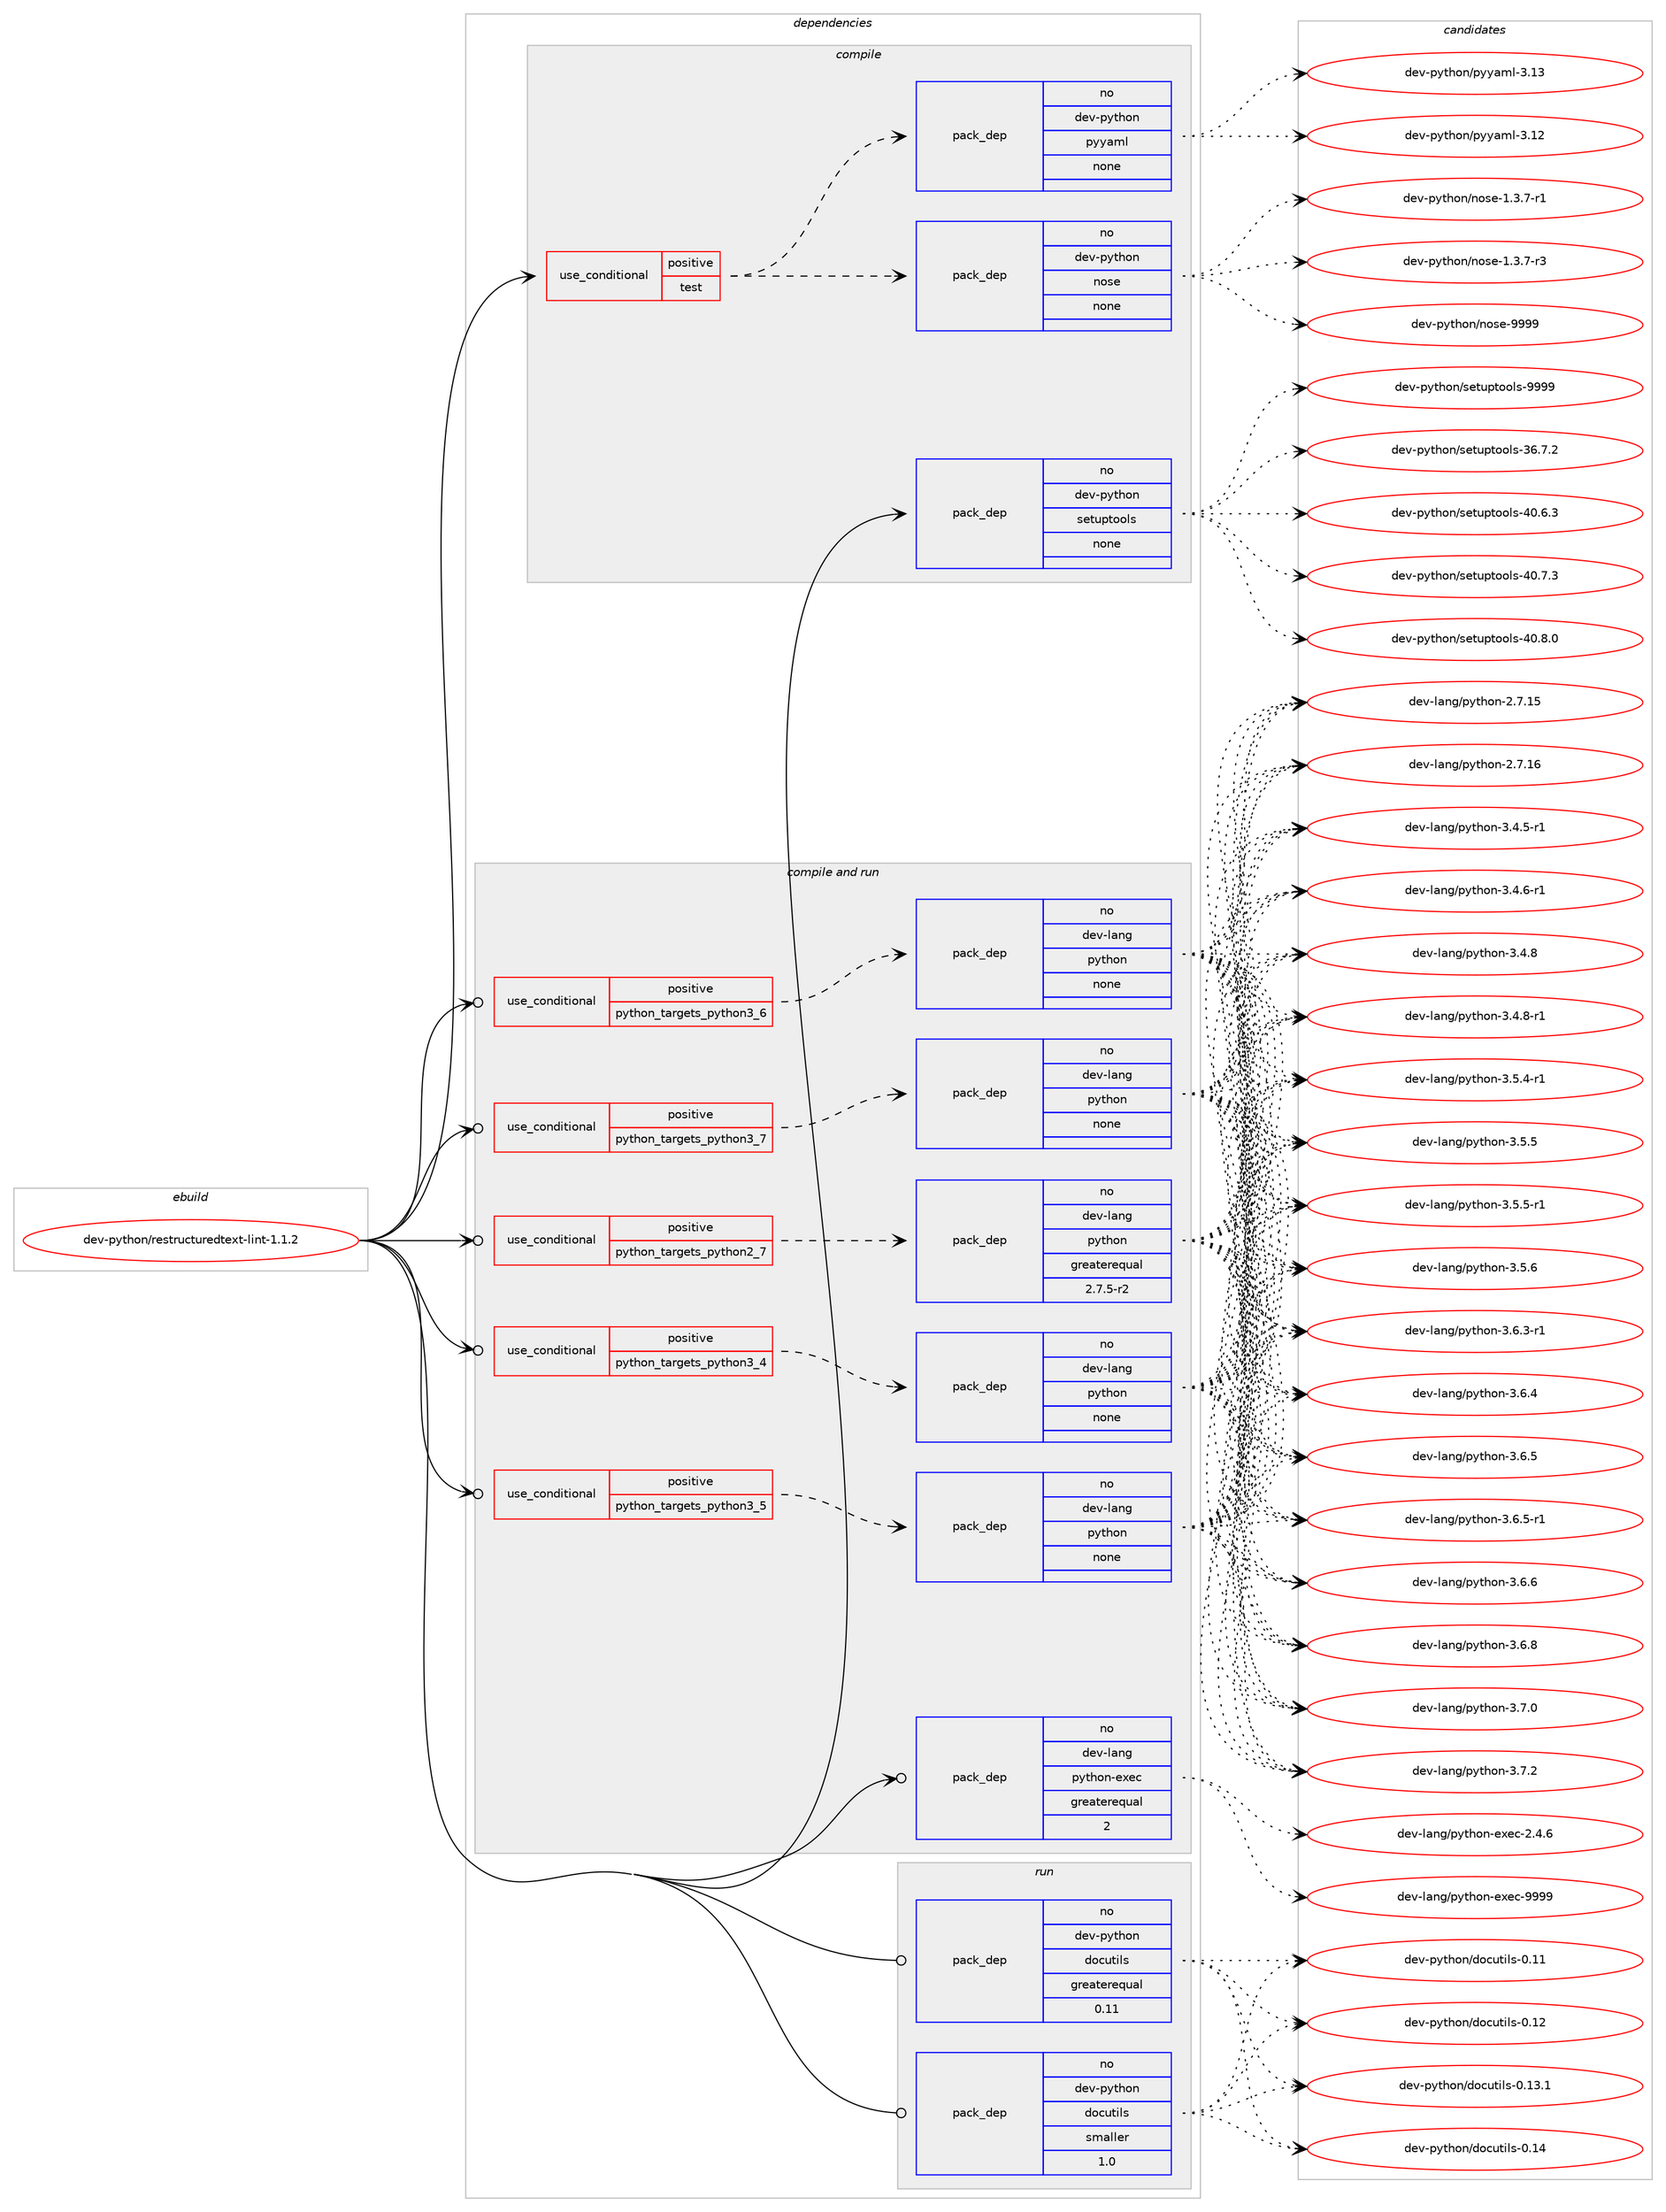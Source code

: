 digraph prolog {

# *************
# Graph options
# *************

newrank=true;
concentrate=true;
compound=true;
graph [rankdir=LR,fontname=Helvetica,fontsize=10,ranksep=1.5];#, ranksep=2.5, nodesep=0.2];
edge  [arrowhead=vee];
node  [fontname=Helvetica,fontsize=10];

# **********
# The ebuild
# **********

subgraph cluster_leftcol {
color=gray;
rank=same;
label=<<i>ebuild</i>>;
id [label="dev-python/restructuredtext-lint-1.1.2", color=red, width=4, href="../dev-python/restructuredtext-lint-1.1.2.svg"];
}

# ****************
# The dependencies
# ****************

subgraph cluster_midcol {
color=gray;
label=<<i>dependencies</i>>;
subgraph cluster_compile {
fillcolor="#eeeeee";
style=filled;
label=<<i>compile</i>>;
subgraph cond383885 {
dependency1439224 [label=<<TABLE BORDER="0" CELLBORDER="1" CELLSPACING="0" CELLPADDING="4"><TR><TD ROWSPAN="3" CELLPADDING="10">use_conditional</TD></TR><TR><TD>positive</TD></TR><TR><TD>test</TD></TR></TABLE>>, shape=none, color=red];
subgraph pack1031977 {
dependency1439225 [label=<<TABLE BORDER="0" CELLBORDER="1" CELLSPACING="0" CELLPADDING="4" WIDTH="220"><TR><TD ROWSPAN="6" CELLPADDING="30">pack_dep</TD></TR><TR><TD WIDTH="110">no</TD></TR><TR><TD>dev-python</TD></TR><TR><TD>nose</TD></TR><TR><TD>none</TD></TR><TR><TD></TD></TR></TABLE>>, shape=none, color=blue];
}
dependency1439224:e -> dependency1439225:w [weight=20,style="dashed",arrowhead="vee"];
subgraph pack1031978 {
dependency1439226 [label=<<TABLE BORDER="0" CELLBORDER="1" CELLSPACING="0" CELLPADDING="4" WIDTH="220"><TR><TD ROWSPAN="6" CELLPADDING="30">pack_dep</TD></TR><TR><TD WIDTH="110">no</TD></TR><TR><TD>dev-python</TD></TR><TR><TD>pyyaml</TD></TR><TR><TD>none</TD></TR><TR><TD></TD></TR></TABLE>>, shape=none, color=blue];
}
dependency1439224:e -> dependency1439226:w [weight=20,style="dashed",arrowhead="vee"];
}
id:e -> dependency1439224:w [weight=20,style="solid",arrowhead="vee"];
subgraph pack1031979 {
dependency1439227 [label=<<TABLE BORDER="0" CELLBORDER="1" CELLSPACING="0" CELLPADDING="4" WIDTH="220"><TR><TD ROWSPAN="6" CELLPADDING="30">pack_dep</TD></TR><TR><TD WIDTH="110">no</TD></TR><TR><TD>dev-python</TD></TR><TR><TD>setuptools</TD></TR><TR><TD>none</TD></TR><TR><TD></TD></TR></TABLE>>, shape=none, color=blue];
}
id:e -> dependency1439227:w [weight=20,style="solid",arrowhead="vee"];
}
subgraph cluster_compileandrun {
fillcolor="#eeeeee";
style=filled;
label=<<i>compile and run</i>>;
subgraph cond383886 {
dependency1439228 [label=<<TABLE BORDER="0" CELLBORDER="1" CELLSPACING="0" CELLPADDING="4"><TR><TD ROWSPAN="3" CELLPADDING="10">use_conditional</TD></TR><TR><TD>positive</TD></TR><TR><TD>python_targets_python2_7</TD></TR></TABLE>>, shape=none, color=red];
subgraph pack1031980 {
dependency1439229 [label=<<TABLE BORDER="0" CELLBORDER="1" CELLSPACING="0" CELLPADDING="4" WIDTH="220"><TR><TD ROWSPAN="6" CELLPADDING="30">pack_dep</TD></TR><TR><TD WIDTH="110">no</TD></TR><TR><TD>dev-lang</TD></TR><TR><TD>python</TD></TR><TR><TD>greaterequal</TD></TR><TR><TD>2.7.5-r2</TD></TR></TABLE>>, shape=none, color=blue];
}
dependency1439228:e -> dependency1439229:w [weight=20,style="dashed",arrowhead="vee"];
}
id:e -> dependency1439228:w [weight=20,style="solid",arrowhead="odotvee"];
subgraph cond383887 {
dependency1439230 [label=<<TABLE BORDER="0" CELLBORDER="1" CELLSPACING="0" CELLPADDING="4"><TR><TD ROWSPAN="3" CELLPADDING="10">use_conditional</TD></TR><TR><TD>positive</TD></TR><TR><TD>python_targets_python3_4</TD></TR></TABLE>>, shape=none, color=red];
subgraph pack1031981 {
dependency1439231 [label=<<TABLE BORDER="0" CELLBORDER="1" CELLSPACING="0" CELLPADDING="4" WIDTH="220"><TR><TD ROWSPAN="6" CELLPADDING="30">pack_dep</TD></TR><TR><TD WIDTH="110">no</TD></TR><TR><TD>dev-lang</TD></TR><TR><TD>python</TD></TR><TR><TD>none</TD></TR><TR><TD></TD></TR></TABLE>>, shape=none, color=blue];
}
dependency1439230:e -> dependency1439231:w [weight=20,style="dashed",arrowhead="vee"];
}
id:e -> dependency1439230:w [weight=20,style="solid",arrowhead="odotvee"];
subgraph cond383888 {
dependency1439232 [label=<<TABLE BORDER="0" CELLBORDER="1" CELLSPACING="0" CELLPADDING="4"><TR><TD ROWSPAN="3" CELLPADDING="10">use_conditional</TD></TR><TR><TD>positive</TD></TR><TR><TD>python_targets_python3_5</TD></TR></TABLE>>, shape=none, color=red];
subgraph pack1031982 {
dependency1439233 [label=<<TABLE BORDER="0" CELLBORDER="1" CELLSPACING="0" CELLPADDING="4" WIDTH="220"><TR><TD ROWSPAN="6" CELLPADDING="30">pack_dep</TD></TR><TR><TD WIDTH="110">no</TD></TR><TR><TD>dev-lang</TD></TR><TR><TD>python</TD></TR><TR><TD>none</TD></TR><TR><TD></TD></TR></TABLE>>, shape=none, color=blue];
}
dependency1439232:e -> dependency1439233:w [weight=20,style="dashed",arrowhead="vee"];
}
id:e -> dependency1439232:w [weight=20,style="solid",arrowhead="odotvee"];
subgraph cond383889 {
dependency1439234 [label=<<TABLE BORDER="0" CELLBORDER="1" CELLSPACING="0" CELLPADDING="4"><TR><TD ROWSPAN="3" CELLPADDING="10">use_conditional</TD></TR><TR><TD>positive</TD></TR><TR><TD>python_targets_python3_6</TD></TR></TABLE>>, shape=none, color=red];
subgraph pack1031983 {
dependency1439235 [label=<<TABLE BORDER="0" CELLBORDER="1" CELLSPACING="0" CELLPADDING="4" WIDTH="220"><TR><TD ROWSPAN="6" CELLPADDING="30">pack_dep</TD></TR><TR><TD WIDTH="110">no</TD></TR><TR><TD>dev-lang</TD></TR><TR><TD>python</TD></TR><TR><TD>none</TD></TR><TR><TD></TD></TR></TABLE>>, shape=none, color=blue];
}
dependency1439234:e -> dependency1439235:w [weight=20,style="dashed",arrowhead="vee"];
}
id:e -> dependency1439234:w [weight=20,style="solid",arrowhead="odotvee"];
subgraph cond383890 {
dependency1439236 [label=<<TABLE BORDER="0" CELLBORDER="1" CELLSPACING="0" CELLPADDING="4"><TR><TD ROWSPAN="3" CELLPADDING="10">use_conditional</TD></TR><TR><TD>positive</TD></TR><TR><TD>python_targets_python3_7</TD></TR></TABLE>>, shape=none, color=red];
subgraph pack1031984 {
dependency1439237 [label=<<TABLE BORDER="0" CELLBORDER="1" CELLSPACING="0" CELLPADDING="4" WIDTH="220"><TR><TD ROWSPAN="6" CELLPADDING="30">pack_dep</TD></TR><TR><TD WIDTH="110">no</TD></TR><TR><TD>dev-lang</TD></TR><TR><TD>python</TD></TR><TR><TD>none</TD></TR><TR><TD></TD></TR></TABLE>>, shape=none, color=blue];
}
dependency1439236:e -> dependency1439237:w [weight=20,style="dashed",arrowhead="vee"];
}
id:e -> dependency1439236:w [weight=20,style="solid",arrowhead="odotvee"];
subgraph pack1031985 {
dependency1439238 [label=<<TABLE BORDER="0" CELLBORDER="1" CELLSPACING="0" CELLPADDING="4" WIDTH="220"><TR><TD ROWSPAN="6" CELLPADDING="30">pack_dep</TD></TR><TR><TD WIDTH="110">no</TD></TR><TR><TD>dev-lang</TD></TR><TR><TD>python-exec</TD></TR><TR><TD>greaterequal</TD></TR><TR><TD>2</TD></TR></TABLE>>, shape=none, color=blue];
}
id:e -> dependency1439238:w [weight=20,style="solid",arrowhead="odotvee"];
}
subgraph cluster_run {
fillcolor="#eeeeee";
style=filled;
label=<<i>run</i>>;
subgraph pack1031986 {
dependency1439239 [label=<<TABLE BORDER="0" CELLBORDER="1" CELLSPACING="0" CELLPADDING="4" WIDTH="220"><TR><TD ROWSPAN="6" CELLPADDING="30">pack_dep</TD></TR><TR><TD WIDTH="110">no</TD></TR><TR><TD>dev-python</TD></TR><TR><TD>docutils</TD></TR><TR><TD>greaterequal</TD></TR><TR><TD>0.11</TD></TR></TABLE>>, shape=none, color=blue];
}
id:e -> dependency1439239:w [weight=20,style="solid",arrowhead="odot"];
subgraph pack1031987 {
dependency1439240 [label=<<TABLE BORDER="0" CELLBORDER="1" CELLSPACING="0" CELLPADDING="4" WIDTH="220"><TR><TD ROWSPAN="6" CELLPADDING="30">pack_dep</TD></TR><TR><TD WIDTH="110">no</TD></TR><TR><TD>dev-python</TD></TR><TR><TD>docutils</TD></TR><TR><TD>smaller</TD></TR><TR><TD>1.0</TD></TR></TABLE>>, shape=none, color=blue];
}
id:e -> dependency1439240:w [weight=20,style="solid",arrowhead="odot"];
}
}

# **************
# The candidates
# **************

subgraph cluster_choices {
rank=same;
color=gray;
label=<<i>candidates</i>>;

subgraph choice1031977 {
color=black;
nodesep=1;
choice10010111845112121116104111110471101111151014549465146554511449 [label="dev-python/nose-1.3.7-r1", color=red, width=4,href="../dev-python/nose-1.3.7-r1.svg"];
choice10010111845112121116104111110471101111151014549465146554511451 [label="dev-python/nose-1.3.7-r3", color=red, width=4,href="../dev-python/nose-1.3.7-r3.svg"];
choice10010111845112121116104111110471101111151014557575757 [label="dev-python/nose-9999", color=red, width=4,href="../dev-python/nose-9999.svg"];
dependency1439225:e -> choice10010111845112121116104111110471101111151014549465146554511449:w [style=dotted,weight="100"];
dependency1439225:e -> choice10010111845112121116104111110471101111151014549465146554511451:w [style=dotted,weight="100"];
dependency1439225:e -> choice10010111845112121116104111110471101111151014557575757:w [style=dotted,weight="100"];
}
subgraph choice1031978 {
color=black;
nodesep=1;
choice1001011184511212111610411111047112121121971091084551464950 [label="dev-python/pyyaml-3.12", color=red, width=4,href="../dev-python/pyyaml-3.12.svg"];
choice1001011184511212111610411111047112121121971091084551464951 [label="dev-python/pyyaml-3.13", color=red, width=4,href="../dev-python/pyyaml-3.13.svg"];
dependency1439226:e -> choice1001011184511212111610411111047112121121971091084551464950:w [style=dotted,weight="100"];
dependency1439226:e -> choice1001011184511212111610411111047112121121971091084551464951:w [style=dotted,weight="100"];
}
subgraph choice1031979 {
color=black;
nodesep=1;
choice100101118451121211161041111104711510111611711211611111110811545515446554650 [label="dev-python/setuptools-36.7.2", color=red, width=4,href="../dev-python/setuptools-36.7.2.svg"];
choice100101118451121211161041111104711510111611711211611111110811545524846544651 [label="dev-python/setuptools-40.6.3", color=red, width=4,href="../dev-python/setuptools-40.6.3.svg"];
choice100101118451121211161041111104711510111611711211611111110811545524846554651 [label="dev-python/setuptools-40.7.3", color=red, width=4,href="../dev-python/setuptools-40.7.3.svg"];
choice100101118451121211161041111104711510111611711211611111110811545524846564648 [label="dev-python/setuptools-40.8.0", color=red, width=4,href="../dev-python/setuptools-40.8.0.svg"];
choice10010111845112121116104111110471151011161171121161111111081154557575757 [label="dev-python/setuptools-9999", color=red, width=4,href="../dev-python/setuptools-9999.svg"];
dependency1439227:e -> choice100101118451121211161041111104711510111611711211611111110811545515446554650:w [style=dotted,weight="100"];
dependency1439227:e -> choice100101118451121211161041111104711510111611711211611111110811545524846544651:w [style=dotted,weight="100"];
dependency1439227:e -> choice100101118451121211161041111104711510111611711211611111110811545524846554651:w [style=dotted,weight="100"];
dependency1439227:e -> choice100101118451121211161041111104711510111611711211611111110811545524846564648:w [style=dotted,weight="100"];
dependency1439227:e -> choice10010111845112121116104111110471151011161171121161111111081154557575757:w [style=dotted,weight="100"];
}
subgraph choice1031980 {
color=black;
nodesep=1;
choice10010111845108971101034711212111610411111045504655464953 [label="dev-lang/python-2.7.15", color=red, width=4,href="../dev-lang/python-2.7.15.svg"];
choice10010111845108971101034711212111610411111045504655464954 [label="dev-lang/python-2.7.16", color=red, width=4,href="../dev-lang/python-2.7.16.svg"];
choice1001011184510897110103471121211161041111104551465246534511449 [label="dev-lang/python-3.4.5-r1", color=red, width=4,href="../dev-lang/python-3.4.5-r1.svg"];
choice1001011184510897110103471121211161041111104551465246544511449 [label="dev-lang/python-3.4.6-r1", color=red, width=4,href="../dev-lang/python-3.4.6-r1.svg"];
choice100101118451089711010347112121116104111110455146524656 [label="dev-lang/python-3.4.8", color=red, width=4,href="../dev-lang/python-3.4.8.svg"];
choice1001011184510897110103471121211161041111104551465246564511449 [label="dev-lang/python-3.4.8-r1", color=red, width=4,href="../dev-lang/python-3.4.8-r1.svg"];
choice1001011184510897110103471121211161041111104551465346524511449 [label="dev-lang/python-3.5.4-r1", color=red, width=4,href="../dev-lang/python-3.5.4-r1.svg"];
choice100101118451089711010347112121116104111110455146534653 [label="dev-lang/python-3.5.5", color=red, width=4,href="../dev-lang/python-3.5.5.svg"];
choice1001011184510897110103471121211161041111104551465346534511449 [label="dev-lang/python-3.5.5-r1", color=red, width=4,href="../dev-lang/python-3.5.5-r1.svg"];
choice100101118451089711010347112121116104111110455146534654 [label="dev-lang/python-3.5.6", color=red, width=4,href="../dev-lang/python-3.5.6.svg"];
choice1001011184510897110103471121211161041111104551465446514511449 [label="dev-lang/python-3.6.3-r1", color=red, width=4,href="../dev-lang/python-3.6.3-r1.svg"];
choice100101118451089711010347112121116104111110455146544652 [label="dev-lang/python-3.6.4", color=red, width=4,href="../dev-lang/python-3.6.4.svg"];
choice100101118451089711010347112121116104111110455146544653 [label="dev-lang/python-3.6.5", color=red, width=4,href="../dev-lang/python-3.6.5.svg"];
choice1001011184510897110103471121211161041111104551465446534511449 [label="dev-lang/python-3.6.5-r1", color=red, width=4,href="../dev-lang/python-3.6.5-r1.svg"];
choice100101118451089711010347112121116104111110455146544654 [label="dev-lang/python-3.6.6", color=red, width=4,href="../dev-lang/python-3.6.6.svg"];
choice100101118451089711010347112121116104111110455146544656 [label="dev-lang/python-3.6.8", color=red, width=4,href="../dev-lang/python-3.6.8.svg"];
choice100101118451089711010347112121116104111110455146554648 [label="dev-lang/python-3.7.0", color=red, width=4,href="../dev-lang/python-3.7.0.svg"];
choice100101118451089711010347112121116104111110455146554650 [label="dev-lang/python-3.7.2", color=red, width=4,href="../dev-lang/python-3.7.2.svg"];
dependency1439229:e -> choice10010111845108971101034711212111610411111045504655464953:w [style=dotted,weight="100"];
dependency1439229:e -> choice10010111845108971101034711212111610411111045504655464954:w [style=dotted,weight="100"];
dependency1439229:e -> choice1001011184510897110103471121211161041111104551465246534511449:w [style=dotted,weight="100"];
dependency1439229:e -> choice1001011184510897110103471121211161041111104551465246544511449:w [style=dotted,weight="100"];
dependency1439229:e -> choice100101118451089711010347112121116104111110455146524656:w [style=dotted,weight="100"];
dependency1439229:e -> choice1001011184510897110103471121211161041111104551465246564511449:w [style=dotted,weight="100"];
dependency1439229:e -> choice1001011184510897110103471121211161041111104551465346524511449:w [style=dotted,weight="100"];
dependency1439229:e -> choice100101118451089711010347112121116104111110455146534653:w [style=dotted,weight="100"];
dependency1439229:e -> choice1001011184510897110103471121211161041111104551465346534511449:w [style=dotted,weight="100"];
dependency1439229:e -> choice100101118451089711010347112121116104111110455146534654:w [style=dotted,weight="100"];
dependency1439229:e -> choice1001011184510897110103471121211161041111104551465446514511449:w [style=dotted,weight="100"];
dependency1439229:e -> choice100101118451089711010347112121116104111110455146544652:w [style=dotted,weight="100"];
dependency1439229:e -> choice100101118451089711010347112121116104111110455146544653:w [style=dotted,weight="100"];
dependency1439229:e -> choice1001011184510897110103471121211161041111104551465446534511449:w [style=dotted,weight="100"];
dependency1439229:e -> choice100101118451089711010347112121116104111110455146544654:w [style=dotted,weight="100"];
dependency1439229:e -> choice100101118451089711010347112121116104111110455146544656:w [style=dotted,weight="100"];
dependency1439229:e -> choice100101118451089711010347112121116104111110455146554648:w [style=dotted,weight="100"];
dependency1439229:e -> choice100101118451089711010347112121116104111110455146554650:w [style=dotted,weight="100"];
}
subgraph choice1031981 {
color=black;
nodesep=1;
choice10010111845108971101034711212111610411111045504655464953 [label="dev-lang/python-2.7.15", color=red, width=4,href="../dev-lang/python-2.7.15.svg"];
choice10010111845108971101034711212111610411111045504655464954 [label="dev-lang/python-2.7.16", color=red, width=4,href="../dev-lang/python-2.7.16.svg"];
choice1001011184510897110103471121211161041111104551465246534511449 [label="dev-lang/python-3.4.5-r1", color=red, width=4,href="../dev-lang/python-3.4.5-r1.svg"];
choice1001011184510897110103471121211161041111104551465246544511449 [label="dev-lang/python-3.4.6-r1", color=red, width=4,href="../dev-lang/python-3.4.6-r1.svg"];
choice100101118451089711010347112121116104111110455146524656 [label="dev-lang/python-3.4.8", color=red, width=4,href="../dev-lang/python-3.4.8.svg"];
choice1001011184510897110103471121211161041111104551465246564511449 [label="dev-lang/python-3.4.8-r1", color=red, width=4,href="../dev-lang/python-3.4.8-r1.svg"];
choice1001011184510897110103471121211161041111104551465346524511449 [label="dev-lang/python-3.5.4-r1", color=red, width=4,href="../dev-lang/python-3.5.4-r1.svg"];
choice100101118451089711010347112121116104111110455146534653 [label="dev-lang/python-3.5.5", color=red, width=4,href="../dev-lang/python-3.5.5.svg"];
choice1001011184510897110103471121211161041111104551465346534511449 [label="dev-lang/python-3.5.5-r1", color=red, width=4,href="../dev-lang/python-3.5.5-r1.svg"];
choice100101118451089711010347112121116104111110455146534654 [label="dev-lang/python-3.5.6", color=red, width=4,href="../dev-lang/python-3.5.6.svg"];
choice1001011184510897110103471121211161041111104551465446514511449 [label="dev-lang/python-3.6.3-r1", color=red, width=4,href="../dev-lang/python-3.6.3-r1.svg"];
choice100101118451089711010347112121116104111110455146544652 [label="dev-lang/python-3.6.4", color=red, width=4,href="../dev-lang/python-3.6.4.svg"];
choice100101118451089711010347112121116104111110455146544653 [label="dev-lang/python-3.6.5", color=red, width=4,href="../dev-lang/python-3.6.5.svg"];
choice1001011184510897110103471121211161041111104551465446534511449 [label="dev-lang/python-3.6.5-r1", color=red, width=4,href="../dev-lang/python-3.6.5-r1.svg"];
choice100101118451089711010347112121116104111110455146544654 [label="dev-lang/python-3.6.6", color=red, width=4,href="../dev-lang/python-3.6.6.svg"];
choice100101118451089711010347112121116104111110455146544656 [label="dev-lang/python-3.6.8", color=red, width=4,href="../dev-lang/python-3.6.8.svg"];
choice100101118451089711010347112121116104111110455146554648 [label="dev-lang/python-3.7.0", color=red, width=4,href="../dev-lang/python-3.7.0.svg"];
choice100101118451089711010347112121116104111110455146554650 [label="dev-lang/python-3.7.2", color=red, width=4,href="../dev-lang/python-3.7.2.svg"];
dependency1439231:e -> choice10010111845108971101034711212111610411111045504655464953:w [style=dotted,weight="100"];
dependency1439231:e -> choice10010111845108971101034711212111610411111045504655464954:w [style=dotted,weight="100"];
dependency1439231:e -> choice1001011184510897110103471121211161041111104551465246534511449:w [style=dotted,weight="100"];
dependency1439231:e -> choice1001011184510897110103471121211161041111104551465246544511449:w [style=dotted,weight="100"];
dependency1439231:e -> choice100101118451089711010347112121116104111110455146524656:w [style=dotted,weight="100"];
dependency1439231:e -> choice1001011184510897110103471121211161041111104551465246564511449:w [style=dotted,weight="100"];
dependency1439231:e -> choice1001011184510897110103471121211161041111104551465346524511449:w [style=dotted,weight="100"];
dependency1439231:e -> choice100101118451089711010347112121116104111110455146534653:w [style=dotted,weight="100"];
dependency1439231:e -> choice1001011184510897110103471121211161041111104551465346534511449:w [style=dotted,weight="100"];
dependency1439231:e -> choice100101118451089711010347112121116104111110455146534654:w [style=dotted,weight="100"];
dependency1439231:e -> choice1001011184510897110103471121211161041111104551465446514511449:w [style=dotted,weight="100"];
dependency1439231:e -> choice100101118451089711010347112121116104111110455146544652:w [style=dotted,weight="100"];
dependency1439231:e -> choice100101118451089711010347112121116104111110455146544653:w [style=dotted,weight="100"];
dependency1439231:e -> choice1001011184510897110103471121211161041111104551465446534511449:w [style=dotted,weight="100"];
dependency1439231:e -> choice100101118451089711010347112121116104111110455146544654:w [style=dotted,weight="100"];
dependency1439231:e -> choice100101118451089711010347112121116104111110455146544656:w [style=dotted,weight="100"];
dependency1439231:e -> choice100101118451089711010347112121116104111110455146554648:w [style=dotted,weight="100"];
dependency1439231:e -> choice100101118451089711010347112121116104111110455146554650:w [style=dotted,weight="100"];
}
subgraph choice1031982 {
color=black;
nodesep=1;
choice10010111845108971101034711212111610411111045504655464953 [label="dev-lang/python-2.7.15", color=red, width=4,href="../dev-lang/python-2.7.15.svg"];
choice10010111845108971101034711212111610411111045504655464954 [label="dev-lang/python-2.7.16", color=red, width=4,href="../dev-lang/python-2.7.16.svg"];
choice1001011184510897110103471121211161041111104551465246534511449 [label="dev-lang/python-3.4.5-r1", color=red, width=4,href="../dev-lang/python-3.4.5-r1.svg"];
choice1001011184510897110103471121211161041111104551465246544511449 [label="dev-lang/python-3.4.6-r1", color=red, width=4,href="../dev-lang/python-3.4.6-r1.svg"];
choice100101118451089711010347112121116104111110455146524656 [label="dev-lang/python-3.4.8", color=red, width=4,href="../dev-lang/python-3.4.8.svg"];
choice1001011184510897110103471121211161041111104551465246564511449 [label="dev-lang/python-3.4.8-r1", color=red, width=4,href="../dev-lang/python-3.4.8-r1.svg"];
choice1001011184510897110103471121211161041111104551465346524511449 [label="dev-lang/python-3.5.4-r1", color=red, width=4,href="../dev-lang/python-3.5.4-r1.svg"];
choice100101118451089711010347112121116104111110455146534653 [label="dev-lang/python-3.5.5", color=red, width=4,href="../dev-lang/python-3.5.5.svg"];
choice1001011184510897110103471121211161041111104551465346534511449 [label="dev-lang/python-3.5.5-r1", color=red, width=4,href="../dev-lang/python-3.5.5-r1.svg"];
choice100101118451089711010347112121116104111110455146534654 [label="dev-lang/python-3.5.6", color=red, width=4,href="../dev-lang/python-3.5.6.svg"];
choice1001011184510897110103471121211161041111104551465446514511449 [label="dev-lang/python-3.6.3-r1", color=red, width=4,href="../dev-lang/python-3.6.3-r1.svg"];
choice100101118451089711010347112121116104111110455146544652 [label="dev-lang/python-3.6.4", color=red, width=4,href="../dev-lang/python-3.6.4.svg"];
choice100101118451089711010347112121116104111110455146544653 [label="dev-lang/python-3.6.5", color=red, width=4,href="../dev-lang/python-3.6.5.svg"];
choice1001011184510897110103471121211161041111104551465446534511449 [label="dev-lang/python-3.6.5-r1", color=red, width=4,href="../dev-lang/python-3.6.5-r1.svg"];
choice100101118451089711010347112121116104111110455146544654 [label="dev-lang/python-3.6.6", color=red, width=4,href="../dev-lang/python-3.6.6.svg"];
choice100101118451089711010347112121116104111110455146544656 [label="dev-lang/python-3.6.8", color=red, width=4,href="../dev-lang/python-3.6.8.svg"];
choice100101118451089711010347112121116104111110455146554648 [label="dev-lang/python-3.7.0", color=red, width=4,href="../dev-lang/python-3.7.0.svg"];
choice100101118451089711010347112121116104111110455146554650 [label="dev-lang/python-3.7.2", color=red, width=4,href="../dev-lang/python-3.7.2.svg"];
dependency1439233:e -> choice10010111845108971101034711212111610411111045504655464953:w [style=dotted,weight="100"];
dependency1439233:e -> choice10010111845108971101034711212111610411111045504655464954:w [style=dotted,weight="100"];
dependency1439233:e -> choice1001011184510897110103471121211161041111104551465246534511449:w [style=dotted,weight="100"];
dependency1439233:e -> choice1001011184510897110103471121211161041111104551465246544511449:w [style=dotted,weight="100"];
dependency1439233:e -> choice100101118451089711010347112121116104111110455146524656:w [style=dotted,weight="100"];
dependency1439233:e -> choice1001011184510897110103471121211161041111104551465246564511449:w [style=dotted,weight="100"];
dependency1439233:e -> choice1001011184510897110103471121211161041111104551465346524511449:w [style=dotted,weight="100"];
dependency1439233:e -> choice100101118451089711010347112121116104111110455146534653:w [style=dotted,weight="100"];
dependency1439233:e -> choice1001011184510897110103471121211161041111104551465346534511449:w [style=dotted,weight="100"];
dependency1439233:e -> choice100101118451089711010347112121116104111110455146534654:w [style=dotted,weight="100"];
dependency1439233:e -> choice1001011184510897110103471121211161041111104551465446514511449:w [style=dotted,weight="100"];
dependency1439233:e -> choice100101118451089711010347112121116104111110455146544652:w [style=dotted,weight="100"];
dependency1439233:e -> choice100101118451089711010347112121116104111110455146544653:w [style=dotted,weight="100"];
dependency1439233:e -> choice1001011184510897110103471121211161041111104551465446534511449:w [style=dotted,weight="100"];
dependency1439233:e -> choice100101118451089711010347112121116104111110455146544654:w [style=dotted,weight="100"];
dependency1439233:e -> choice100101118451089711010347112121116104111110455146544656:w [style=dotted,weight="100"];
dependency1439233:e -> choice100101118451089711010347112121116104111110455146554648:w [style=dotted,weight="100"];
dependency1439233:e -> choice100101118451089711010347112121116104111110455146554650:w [style=dotted,weight="100"];
}
subgraph choice1031983 {
color=black;
nodesep=1;
choice10010111845108971101034711212111610411111045504655464953 [label="dev-lang/python-2.7.15", color=red, width=4,href="../dev-lang/python-2.7.15.svg"];
choice10010111845108971101034711212111610411111045504655464954 [label="dev-lang/python-2.7.16", color=red, width=4,href="../dev-lang/python-2.7.16.svg"];
choice1001011184510897110103471121211161041111104551465246534511449 [label="dev-lang/python-3.4.5-r1", color=red, width=4,href="../dev-lang/python-3.4.5-r1.svg"];
choice1001011184510897110103471121211161041111104551465246544511449 [label="dev-lang/python-3.4.6-r1", color=red, width=4,href="../dev-lang/python-3.4.6-r1.svg"];
choice100101118451089711010347112121116104111110455146524656 [label="dev-lang/python-3.4.8", color=red, width=4,href="../dev-lang/python-3.4.8.svg"];
choice1001011184510897110103471121211161041111104551465246564511449 [label="dev-lang/python-3.4.8-r1", color=red, width=4,href="../dev-lang/python-3.4.8-r1.svg"];
choice1001011184510897110103471121211161041111104551465346524511449 [label="dev-lang/python-3.5.4-r1", color=red, width=4,href="../dev-lang/python-3.5.4-r1.svg"];
choice100101118451089711010347112121116104111110455146534653 [label="dev-lang/python-3.5.5", color=red, width=4,href="../dev-lang/python-3.5.5.svg"];
choice1001011184510897110103471121211161041111104551465346534511449 [label="dev-lang/python-3.5.5-r1", color=red, width=4,href="../dev-lang/python-3.5.5-r1.svg"];
choice100101118451089711010347112121116104111110455146534654 [label="dev-lang/python-3.5.6", color=red, width=4,href="../dev-lang/python-3.5.6.svg"];
choice1001011184510897110103471121211161041111104551465446514511449 [label="dev-lang/python-3.6.3-r1", color=red, width=4,href="../dev-lang/python-3.6.3-r1.svg"];
choice100101118451089711010347112121116104111110455146544652 [label="dev-lang/python-3.6.4", color=red, width=4,href="../dev-lang/python-3.6.4.svg"];
choice100101118451089711010347112121116104111110455146544653 [label="dev-lang/python-3.6.5", color=red, width=4,href="../dev-lang/python-3.6.5.svg"];
choice1001011184510897110103471121211161041111104551465446534511449 [label="dev-lang/python-3.6.5-r1", color=red, width=4,href="../dev-lang/python-3.6.5-r1.svg"];
choice100101118451089711010347112121116104111110455146544654 [label="dev-lang/python-3.6.6", color=red, width=4,href="../dev-lang/python-3.6.6.svg"];
choice100101118451089711010347112121116104111110455146544656 [label="dev-lang/python-3.6.8", color=red, width=4,href="../dev-lang/python-3.6.8.svg"];
choice100101118451089711010347112121116104111110455146554648 [label="dev-lang/python-3.7.0", color=red, width=4,href="../dev-lang/python-3.7.0.svg"];
choice100101118451089711010347112121116104111110455146554650 [label="dev-lang/python-3.7.2", color=red, width=4,href="../dev-lang/python-3.7.2.svg"];
dependency1439235:e -> choice10010111845108971101034711212111610411111045504655464953:w [style=dotted,weight="100"];
dependency1439235:e -> choice10010111845108971101034711212111610411111045504655464954:w [style=dotted,weight="100"];
dependency1439235:e -> choice1001011184510897110103471121211161041111104551465246534511449:w [style=dotted,weight="100"];
dependency1439235:e -> choice1001011184510897110103471121211161041111104551465246544511449:w [style=dotted,weight="100"];
dependency1439235:e -> choice100101118451089711010347112121116104111110455146524656:w [style=dotted,weight="100"];
dependency1439235:e -> choice1001011184510897110103471121211161041111104551465246564511449:w [style=dotted,weight="100"];
dependency1439235:e -> choice1001011184510897110103471121211161041111104551465346524511449:w [style=dotted,weight="100"];
dependency1439235:e -> choice100101118451089711010347112121116104111110455146534653:w [style=dotted,weight="100"];
dependency1439235:e -> choice1001011184510897110103471121211161041111104551465346534511449:w [style=dotted,weight="100"];
dependency1439235:e -> choice100101118451089711010347112121116104111110455146534654:w [style=dotted,weight="100"];
dependency1439235:e -> choice1001011184510897110103471121211161041111104551465446514511449:w [style=dotted,weight="100"];
dependency1439235:e -> choice100101118451089711010347112121116104111110455146544652:w [style=dotted,weight="100"];
dependency1439235:e -> choice100101118451089711010347112121116104111110455146544653:w [style=dotted,weight="100"];
dependency1439235:e -> choice1001011184510897110103471121211161041111104551465446534511449:w [style=dotted,weight="100"];
dependency1439235:e -> choice100101118451089711010347112121116104111110455146544654:w [style=dotted,weight="100"];
dependency1439235:e -> choice100101118451089711010347112121116104111110455146544656:w [style=dotted,weight="100"];
dependency1439235:e -> choice100101118451089711010347112121116104111110455146554648:w [style=dotted,weight="100"];
dependency1439235:e -> choice100101118451089711010347112121116104111110455146554650:w [style=dotted,weight="100"];
}
subgraph choice1031984 {
color=black;
nodesep=1;
choice10010111845108971101034711212111610411111045504655464953 [label="dev-lang/python-2.7.15", color=red, width=4,href="../dev-lang/python-2.7.15.svg"];
choice10010111845108971101034711212111610411111045504655464954 [label="dev-lang/python-2.7.16", color=red, width=4,href="../dev-lang/python-2.7.16.svg"];
choice1001011184510897110103471121211161041111104551465246534511449 [label="dev-lang/python-3.4.5-r1", color=red, width=4,href="../dev-lang/python-3.4.5-r1.svg"];
choice1001011184510897110103471121211161041111104551465246544511449 [label="dev-lang/python-3.4.6-r1", color=red, width=4,href="../dev-lang/python-3.4.6-r1.svg"];
choice100101118451089711010347112121116104111110455146524656 [label="dev-lang/python-3.4.8", color=red, width=4,href="../dev-lang/python-3.4.8.svg"];
choice1001011184510897110103471121211161041111104551465246564511449 [label="dev-lang/python-3.4.8-r1", color=red, width=4,href="../dev-lang/python-3.4.8-r1.svg"];
choice1001011184510897110103471121211161041111104551465346524511449 [label="dev-lang/python-3.5.4-r1", color=red, width=4,href="../dev-lang/python-3.5.4-r1.svg"];
choice100101118451089711010347112121116104111110455146534653 [label="dev-lang/python-3.5.5", color=red, width=4,href="../dev-lang/python-3.5.5.svg"];
choice1001011184510897110103471121211161041111104551465346534511449 [label="dev-lang/python-3.5.5-r1", color=red, width=4,href="../dev-lang/python-3.5.5-r1.svg"];
choice100101118451089711010347112121116104111110455146534654 [label="dev-lang/python-3.5.6", color=red, width=4,href="../dev-lang/python-3.5.6.svg"];
choice1001011184510897110103471121211161041111104551465446514511449 [label="dev-lang/python-3.6.3-r1", color=red, width=4,href="../dev-lang/python-3.6.3-r1.svg"];
choice100101118451089711010347112121116104111110455146544652 [label="dev-lang/python-3.6.4", color=red, width=4,href="../dev-lang/python-3.6.4.svg"];
choice100101118451089711010347112121116104111110455146544653 [label="dev-lang/python-3.6.5", color=red, width=4,href="../dev-lang/python-3.6.5.svg"];
choice1001011184510897110103471121211161041111104551465446534511449 [label="dev-lang/python-3.6.5-r1", color=red, width=4,href="../dev-lang/python-3.6.5-r1.svg"];
choice100101118451089711010347112121116104111110455146544654 [label="dev-lang/python-3.6.6", color=red, width=4,href="../dev-lang/python-3.6.6.svg"];
choice100101118451089711010347112121116104111110455146544656 [label="dev-lang/python-3.6.8", color=red, width=4,href="../dev-lang/python-3.6.8.svg"];
choice100101118451089711010347112121116104111110455146554648 [label="dev-lang/python-3.7.0", color=red, width=4,href="../dev-lang/python-3.7.0.svg"];
choice100101118451089711010347112121116104111110455146554650 [label="dev-lang/python-3.7.2", color=red, width=4,href="../dev-lang/python-3.7.2.svg"];
dependency1439237:e -> choice10010111845108971101034711212111610411111045504655464953:w [style=dotted,weight="100"];
dependency1439237:e -> choice10010111845108971101034711212111610411111045504655464954:w [style=dotted,weight="100"];
dependency1439237:e -> choice1001011184510897110103471121211161041111104551465246534511449:w [style=dotted,weight="100"];
dependency1439237:e -> choice1001011184510897110103471121211161041111104551465246544511449:w [style=dotted,weight="100"];
dependency1439237:e -> choice100101118451089711010347112121116104111110455146524656:w [style=dotted,weight="100"];
dependency1439237:e -> choice1001011184510897110103471121211161041111104551465246564511449:w [style=dotted,weight="100"];
dependency1439237:e -> choice1001011184510897110103471121211161041111104551465346524511449:w [style=dotted,weight="100"];
dependency1439237:e -> choice100101118451089711010347112121116104111110455146534653:w [style=dotted,weight="100"];
dependency1439237:e -> choice1001011184510897110103471121211161041111104551465346534511449:w [style=dotted,weight="100"];
dependency1439237:e -> choice100101118451089711010347112121116104111110455146534654:w [style=dotted,weight="100"];
dependency1439237:e -> choice1001011184510897110103471121211161041111104551465446514511449:w [style=dotted,weight="100"];
dependency1439237:e -> choice100101118451089711010347112121116104111110455146544652:w [style=dotted,weight="100"];
dependency1439237:e -> choice100101118451089711010347112121116104111110455146544653:w [style=dotted,weight="100"];
dependency1439237:e -> choice1001011184510897110103471121211161041111104551465446534511449:w [style=dotted,weight="100"];
dependency1439237:e -> choice100101118451089711010347112121116104111110455146544654:w [style=dotted,weight="100"];
dependency1439237:e -> choice100101118451089711010347112121116104111110455146544656:w [style=dotted,weight="100"];
dependency1439237:e -> choice100101118451089711010347112121116104111110455146554648:w [style=dotted,weight="100"];
dependency1439237:e -> choice100101118451089711010347112121116104111110455146554650:w [style=dotted,weight="100"];
}
subgraph choice1031985 {
color=black;
nodesep=1;
choice1001011184510897110103471121211161041111104510112010199455046524654 [label="dev-lang/python-exec-2.4.6", color=red, width=4,href="../dev-lang/python-exec-2.4.6.svg"];
choice10010111845108971101034711212111610411111045101120101994557575757 [label="dev-lang/python-exec-9999", color=red, width=4,href="../dev-lang/python-exec-9999.svg"];
dependency1439238:e -> choice1001011184510897110103471121211161041111104510112010199455046524654:w [style=dotted,weight="100"];
dependency1439238:e -> choice10010111845108971101034711212111610411111045101120101994557575757:w [style=dotted,weight="100"];
}
subgraph choice1031986 {
color=black;
nodesep=1;
choice1001011184511212111610411111047100111991171161051081154548464949 [label="dev-python/docutils-0.11", color=red, width=4,href="../dev-python/docutils-0.11.svg"];
choice1001011184511212111610411111047100111991171161051081154548464950 [label="dev-python/docutils-0.12", color=red, width=4,href="../dev-python/docutils-0.12.svg"];
choice10010111845112121116104111110471001119911711610510811545484649514649 [label="dev-python/docutils-0.13.1", color=red, width=4,href="../dev-python/docutils-0.13.1.svg"];
choice1001011184511212111610411111047100111991171161051081154548464952 [label="dev-python/docutils-0.14", color=red, width=4,href="../dev-python/docutils-0.14.svg"];
dependency1439239:e -> choice1001011184511212111610411111047100111991171161051081154548464949:w [style=dotted,weight="100"];
dependency1439239:e -> choice1001011184511212111610411111047100111991171161051081154548464950:w [style=dotted,weight="100"];
dependency1439239:e -> choice10010111845112121116104111110471001119911711610510811545484649514649:w [style=dotted,weight="100"];
dependency1439239:e -> choice1001011184511212111610411111047100111991171161051081154548464952:w [style=dotted,weight="100"];
}
subgraph choice1031987 {
color=black;
nodesep=1;
choice1001011184511212111610411111047100111991171161051081154548464949 [label="dev-python/docutils-0.11", color=red, width=4,href="../dev-python/docutils-0.11.svg"];
choice1001011184511212111610411111047100111991171161051081154548464950 [label="dev-python/docutils-0.12", color=red, width=4,href="../dev-python/docutils-0.12.svg"];
choice10010111845112121116104111110471001119911711610510811545484649514649 [label="dev-python/docutils-0.13.1", color=red, width=4,href="../dev-python/docutils-0.13.1.svg"];
choice1001011184511212111610411111047100111991171161051081154548464952 [label="dev-python/docutils-0.14", color=red, width=4,href="../dev-python/docutils-0.14.svg"];
dependency1439240:e -> choice1001011184511212111610411111047100111991171161051081154548464949:w [style=dotted,weight="100"];
dependency1439240:e -> choice1001011184511212111610411111047100111991171161051081154548464950:w [style=dotted,weight="100"];
dependency1439240:e -> choice10010111845112121116104111110471001119911711610510811545484649514649:w [style=dotted,weight="100"];
dependency1439240:e -> choice1001011184511212111610411111047100111991171161051081154548464952:w [style=dotted,weight="100"];
}
}

}
